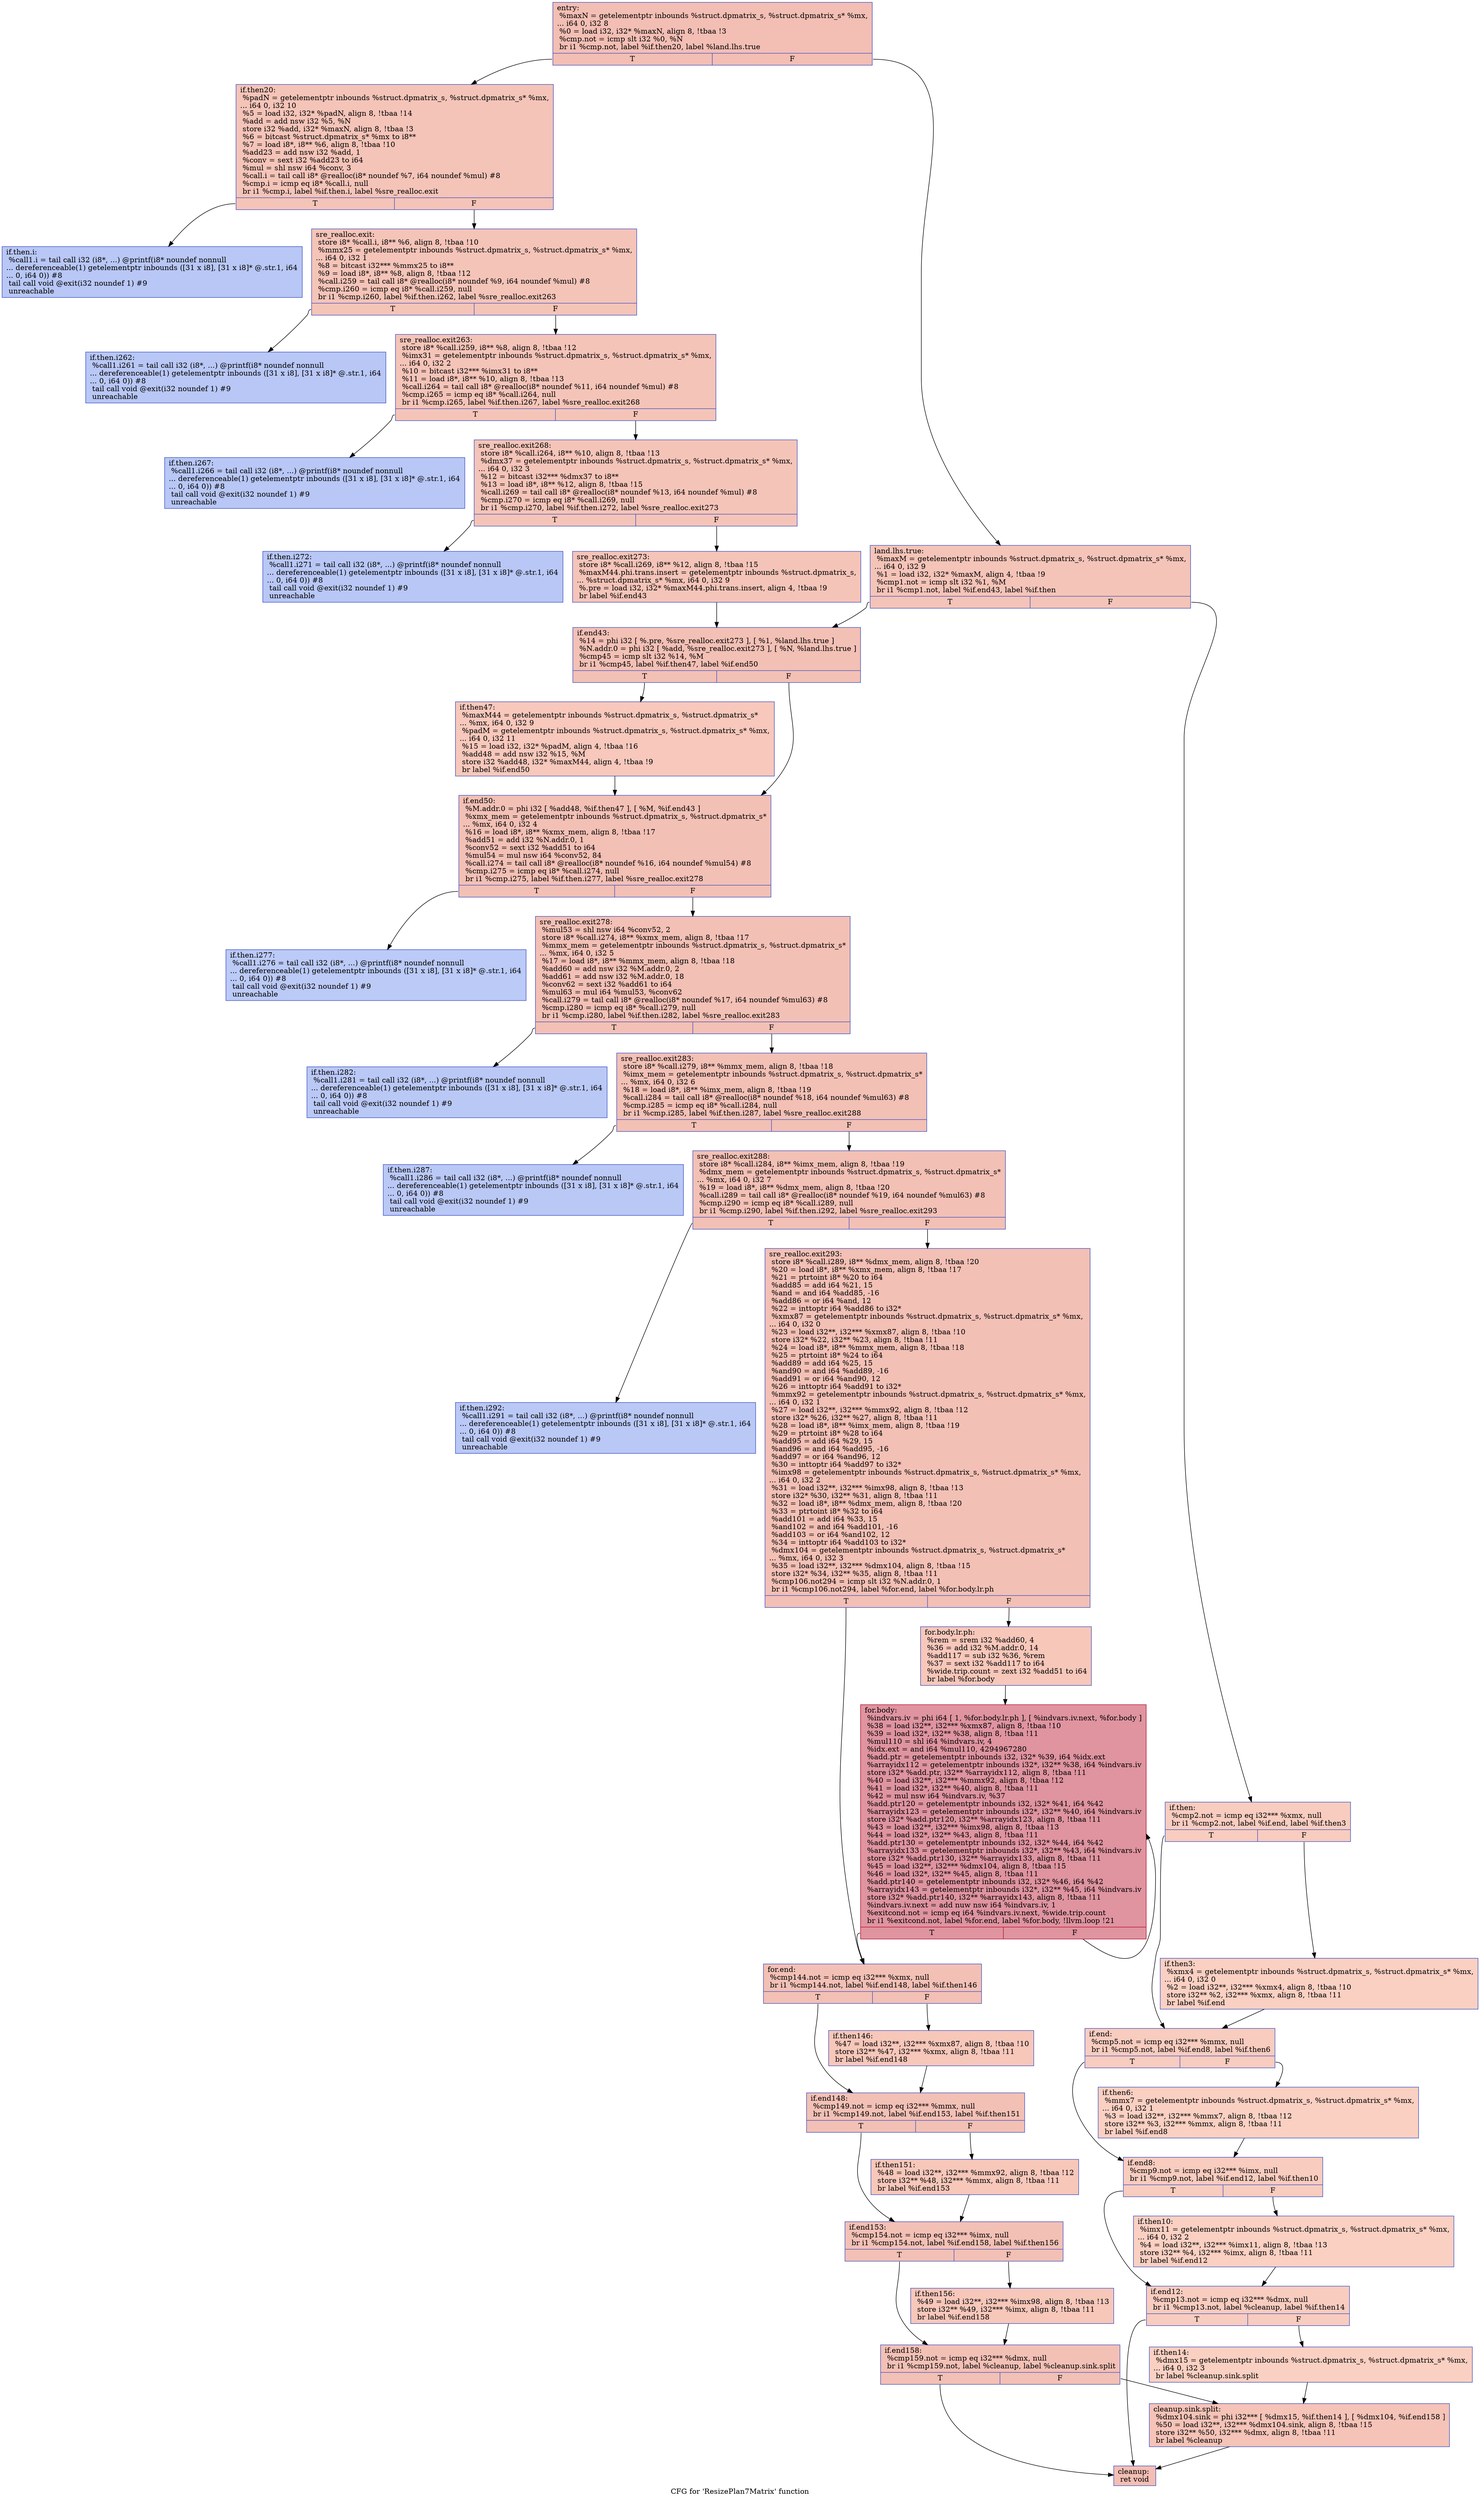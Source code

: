 digraph "CFG for 'ResizePlan7Matrix' function" {
	label="CFG for 'ResizePlan7Matrix' function";

	Node0x5556849f0b80 [shape=record,color="#3d50c3ff", style=filled, fillcolor="#e36c5570",label="{entry:\l  %maxN = getelementptr inbounds %struct.dpmatrix_s, %struct.dpmatrix_s* %mx,\l... i64 0, i32 8\l  %0 = load i32, i32* %maxN, align 8, !tbaa !3\l  %cmp.not = icmp slt i32 %0, %N\l  br i1 %cmp.not, label %if.then20, label %land.lhs.true\l|{<s0>T|<s1>F}}"];
	Node0x5556849f0b80:s0 -> Node0x5556849f3550;
	Node0x5556849f0b80:s1 -> Node0x5556849f3280;
	Node0x5556849f3280 [shape=record,color="#3d50c3ff", style=filled, fillcolor="#e97a5f70",label="{land.lhs.true:                                    \l  %maxM = getelementptr inbounds %struct.dpmatrix_s, %struct.dpmatrix_s* %mx,\l... i64 0, i32 9\l  %1 = load i32, i32* %maxM, align 4, !tbaa !9\l  %cmp1.not = icmp slt i32 %1, %M\l  br i1 %cmp1.not, label %if.end43, label %if.then\l|{<s0>T|<s1>F}}"];
	Node0x5556849f3280:s0 -> Node0x5556849f3820;
	Node0x5556849f3280:s1 -> Node0x5556849f32d0;
	Node0x5556849f32d0 [shape=record,color="#3d50c3ff", style=filled, fillcolor="#f08b6e70",label="{if.then:                                          \l  %cmp2.not = icmp eq i32*** %xmx, null\l  br i1 %cmp2.not, label %if.end, label %if.then3\l|{<s0>T|<s1>F}}"];
	Node0x5556849f32d0:s0 -> Node0x5556849f3370;
	Node0x5556849f32d0:s1 -> Node0x5556849f3320;
	Node0x5556849f3320 [shape=record,color="#3d50c3ff", style=filled, fillcolor="#f3947570",label="{if.then3:                                         \l  %xmx4 = getelementptr inbounds %struct.dpmatrix_s, %struct.dpmatrix_s* %mx,\l... i64 0, i32 0\l  %2 = load i32**, i32*** %xmx4, align 8, !tbaa !10\l  store i32** %2, i32*** %xmx, align 8, !tbaa !11\l  br label %if.end\l}"];
	Node0x5556849f3320 -> Node0x5556849f3370;
	Node0x5556849f3370 [shape=record,color="#3d50c3ff", style=filled, fillcolor="#f08b6e70",label="{if.end:                                           \l  %cmp5.not = icmp eq i32*** %mmx, null\l  br i1 %cmp5.not, label %if.end8, label %if.then6\l|{<s0>T|<s1>F}}"];
	Node0x5556849f3370:s0 -> Node0x5556849f3410;
	Node0x5556849f3370:s1 -> Node0x5556849f33c0;
	Node0x5556849f33c0 [shape=record,color="#3d50c3ff", style=filled, fillcolor="#f3947570",label="{if.then6:                                         \l  %mmx7 = getelementptr inbounds %struct.dpmatrix_s, %struct.dpmatrix_s* %mx,\l... i64 0, i32 1\l  %3 = load i32**, i32*** %mmx7, align 8, !tbaa !12\l  store i32** %3, i32*** %mmx, align 8, !tbaa !11\l  br label %if.end8\l}"];
	Node0x5556849f33c0 -> Node0x5556849f3410;
	Node0x5556849f3410 [shape=record,color="#3d50c3ff", style=filled, fillcolor="#f08b6e70",label="{if.end8:                                          \l  %cmp9.not = icmp eq i32*** %imx, null\l  br i1 %cmp9.not, label %if.end12, label %if.then10\l|{<s0>T|<s1>F}}"];
	Node0x5556849f3410:s0 -> Node0x5556849f34b0;
	Node0x5556849f3410:s1 -> Node0x5556849f3460;
	Node0x5556849f3460 [shape=record,color="#3d50c3ff", style=filled, fillcolor="#f3947570",label="{if.then10:                                        \l  %imx11 = getelementptr inbounds %struct.dpmatrix_s, %struct.dpmatrix_s* %mx,\l... i64 0, i32 2\l  %4 = load i32**, i32*** %imx11, align 8, !tbaa !13\l  store i32** %4, i32*** %imx, align 8, !tbaa !11\l  br label %if.end12\l}"];
	Node0x5556849f3460 -> Node0x5556849f34b0;
	Node0x5556849f34b0 [shape=record,color="#3d50c3ff", style=filled, fillcolor="#f08b6e70",label="{if.end12:                                         \l  %cmp13.not = icmp eq i32*** %dmx, null\l  br i1 %cmp13.not, label %cleanup, label %if.then14\l|{<s0>T|<s1>F}}"];
	Node0x5556849f34b0:s0 -> Node0x5556849f3eb0;
	Node0x5556849f34b0:s1 -> Node0x5556849f3500;
	Node0x5556849f3500 [shape=record,color="#3d50c3ff", style=filled, fillcolor="#f3947570",label="{if.then14:                                        \l  %dmx15 = getelementptr inbounds %struct.dpmatrix_s, %struct.dpmatrix_s* %mx,\l... i64 0, i32 3\l  br label %cleanup.sink.split\l}"];
	Node0x5556849f3500 -> Node0x5556849f3e60;
	Node0x5556849f3550 [shape=record,color="#3d50c3ff", style=filled, fillcolor="#e97a5f70",label="{if.then20:                                        \l  %padN = getelementptr inbounds %struct.dpmatrix_s, %struct.dpmatrix_s* %mx,\l... i64 0, i32 10\l  %5 = load i32, i32* %padN, align 8, !tbaa !14\l  %add = add nsw i32 %5, %N\l  store i32 %add, i32* %maxN, align 8, !tbaa !3\l  %6 = bitcast %struct.dpmatrix_s* %mx to i8**\l  %7 = load i8*, i8** %6, align 8, !tbaa !10\l  %add23 = add nsw i32 %add, 1\l  %conv = sext i32 %add23 to i64\l  %mul = shl nsw i64 %conv, 3\l  %call.i = tail call i8* @realloc(i8* noundef %7, i64 noundef %mul) #8\l  %cmp.i = icmp eq i8* %call.i, null\l  br i1 %cmp.i, label %if.then.i, label %sre_realloc.exit\l|{<s0>T|<s1>F}}"];
	Node0x5556849f3550:s0 -> Node0x5556849f35a0;
	Node0x5556849f3550:s1 -> Node0x5556849f35f0;
	Node0x5556849f35a0 [shape=record,color="#3d50c3ff", style=filled, fillcolor="#5f7fe870",label="{if.then.i:                                        \l  %call1.i = tail call i32 (i8*, ...) @printf(i8* noundef nonnull\l... dereferenceable(1) getelementptr inbounds ([31 x i8], [31 x i8]* @.str.1, i64\l... 0, i64 0)) #8\l  tail call void @exit(i32 noundef 1) #9\l  unreachable\l}"];
	Node0x5556849f35f0 [shape=record,color="#3d50c3ff", style=filled, fillcolor="#e97a5f70",label="{sre_realloc.exit:                                 \l  store i8* %call.i, i8** %6, align 8, !tbaa !10\l  %mmx25 = getelementptr inbounds %struct.dpmatrix_s, %struct.dpmatrix_s* %mx,\l... i64 0, i32 1\l  %8 = bitcast i32*** %mmx25 to i8**\l  %9 = load i8*, i8** %8, align 8, !tbaa !12\l  %call.i259 = tail call i8* @realloc(i8* noundef %9, i64 noundef %mul) #8\l  %cmp.i260 = icmp eq i8* %call.i259, null\l  br i1 %cmp.i260, label %if.then.i262, label %sre_realloc.exit263\l|{<s0>T|<s1>F}}"];
	Node0x5556849f35f0:s0 -> Node0x5556849f3640;
	Node0x5556849f35f0:s1 -> Node0x5556849f3690;
	Node0x5556849f3640 [shape=record,color="#3d50c3ff", style=filled, fillcolor="#5f7fe870",label="{if.then.i262:                                     \l  %call1.i261 = tail call i32 (i8*, ...) @printf(i8* noundef nonnull\l... dereferenceable(1) getelementptr inbounds ([31 x i8], [31 x i8]* @.str.1, i64\l... 0, i64 0)) #8\l  tail call void @exit(i32 noundef 1) #9\l  unreachable\l}"];
	Node0x5556849f3690 [shape=record,color="#3d50c3ff", style=filled, fillcolor="#e97a5f70",label="{sre_realloc.exit263:                              \l  store i8* %call.i259, i8** %8, align 8, !tbaa !12\l  %imx31 = getelementptr inbounds %struct.dpmatrix_s, %struct.dpmatrix_s* %mx,\l... i64 0, i32 2\l  %10 = bitcast i32*** %imx31 to i8**\l  %11 = load i8*, i8** %10, align 8, !tbaa !13\l  %call.i264 = tail call i8* @realloc(i8* noundef %11, i64 noundef %mul) #8\l  %cmp.i265 = icmp eq i8* %call.i264, null\l  br i1 %cmp.i265, label %if.then.i267, label %sre_realloc.exit268\l|{<s0>T|<s1>F}}"];
	Node0x5556849f3690:s0 -> Node0x5556849f36e0;
	Node0x5556849f3690:s1 -> Node0x5556849f3730;
	Node0x5556849f36e0 [shape=record,color="#3d50c3ff", style=filled, fillcolor="#5f7fe870",label="{if.then.i267:                                     \l  %call1.i266 = tail call i32 (i8*, ...) @printf(i8* noundef nonnull\l... dereferenceable(1) getelementptr inbounds ([31 x i8], [31 x i8]* @.str.1, i64\l... 0, i64 0)) #8\l  tail call void @exit(i32 noundef 1) #9\l  unreachable\l}"];
	Node0x5556849f3730 [shape=record,color="#3d50c3ff", style=filled, fillcolor="#e97a5f70",label="{sre_realloc.exit268:                              \l  store i8* %call.i264, i8** %10, align 8, !tbaa !13\l  %dmx37 = getelementptr inbounds %struct.dpmatrix_s, %struct.dpmatrix_s* %mx,\l... i64 0, i32 3\l  %12 = bitcast i32*** %dmx37 to i8**\l  %13 = load i8*, i8** %12, align 8, !tbaa !15\l  %call.i269 = tail call i8* @realloc(i8* noundef %13, i64 noundef %mul) #8\l  %cmp.i270 = icmp eq i8* %call.i269, null\l  br i1 %cmp.i270, label %if.then.i272, label %sre_realloc.exit273\l|{<s0>T|<s1>F}}"];
	Node0x5556849f3730:s0 -> Node0x5556849f3780;
	Node0x5556849f3730:s1 -> Node0x5556849f37d0;
	Node0x5556849f3780 [shape=record,color="#3d50c3ff", style=filled, fillcolor="#5f7fe870",label="{if.then.i272:                                     \l  %call1.i271 = tail call i32 (i8*, ...) @printf(i8* noundef nonnull\l... dereferenceable(1) getelementptr inbounds ([31 x i8], [31 x i8]* @.str.1, i64\l... 0, i64 0)) #8\l  tail call void @exit(i32 noundef 1) #9\l  unreachable\l}"];
	Node0x5556849f37d0 [shape=record,color="#3d50c3ff", style=filled, fillcolor="#e97a5f70",label="{sre_realloc.exit273:                              \l  store i8* %call.i269, i8** %12, align 8, !tbaa !15\l  %maxM44.phi.trans.insert = getelementptr inbounds %struct.dpmatrix_s,\l... %struct.dpmatrix_s* %mx, i64 0, i32 9\l  %.pre = load i32, i32* %maxM44.phi.trans.insert, align 4, !tbaa !9\l  br label %if.end43\l}"];
	Node0x5556849f37d0 -> Node0x5556849f3820;
	Node0x5556849f3820 [shape=record,color="#3d50c3ff", style=filled, fillcolor="#e5705870",label="{if.end43:                                         \l  %14 = phi i32 [ %.pre, %sre_realloc.exit273 ], [ %1, %land.lhs.true ]\l  %N.addr.0 = phi i32 [ %add, %sre_realloc.exit273 ], [ %N, %land.lhs.true ]\l  %cmp45 = icmp slt i32 %14, %M\l  br i1 %cmp45, label %if.then47, label %if.end50\l|{<s0>T|<s1>F}}"];
	Node0x5556849f3820:s0 -> Node0x5556849f3870;
	Node0x5556849f3820:s1 -> Node0x5556849f38c0;
	Node0x5556849f3870 [shape=record,color="#3d50c3ff", style=filled, fillcolor="#ed836670",label="{if.then47:                                        \l  %maxM44 = getelementptr inbounds %struct.dpmatrix_s, %struct.dpmatrix_s*\l... %mx, i64 0, i32 9\l  %padM = getelementptr inbounds %struct.dpmatrix_s, %struct.dpmatrix_s* %mx,\l... i64 0, i32 11\l  %15 = load i32, i32* %padM, align 4, !tbaa !16\l  %add48 = add nsw i32 %15, %M\l  store i32 %add48, i32* %maxM44, align 4, !tbaa !9\l  br label %if.end50\l}"];
	Node0x5556849f3870 -> Node0x5556849f38c0;
	Node0x5556849f38c0 [shape=record,color="#3d50c3ff", style=filled, fillcolor="#e5705870",label="{if.end50:                                         \l  %M.addr.0 = phi i32 [ %add48, %if.then47 ], [ %M, %if.end43 ]\l  %xmx_mem = getelementptr inbounds %struct.dpmatrix_s, %struct.dpmatrix_s*\l... %mx, i64 0, i32 4\l  %16 = load i8*, i8** %xmx_mem, align 8, !tbaa !17\l  %add51 = add i32 %N.addr.0, 1\l  %conv52 = sext i32 %add51 to i64\l  %mul54 = mul nsw i64 %conv52, 84\l  %call.i274 = tail call i8* @realloc(i8* noundef %16, i64 noundef %mul54) #8\l  %cmp.i275 = icmp eq i8* %call.i274, null\l  br i1 %cmp.i275, label %if.then.i277, label %sre_realloc.exit278\l|{<s0>T|<s1>F}}"];
	Node0x5556849f38c0:s0 -> Node0x5556849f3910;
	Node0x5556849f38c0:s1 -> Node0x5556849f3960;
	Node0x5556849f3910 [shape=record,color="#3d50c3ff", style=filled, fillcolor="#6687ed70",label="{if.then.i277:                                     \l  %call1.i276 = tail call i32 (i8*, ...) @printf(i8* noundef nonnull\l... dereferenceable(1) getelementptr inbounds ([31 x i8], [31 x i8]* @.str.1, i64\l... 0, i64 0)) #8\l  tail call void @exit(i32 noundef 1) #9\l  unreachable\l}"];
	Node0x5556849f3960 [shape=record,color="#3d50c3ff", style=filled, fillcolor="#e5705870",label="{sre_realloc.exit278:                              \l  %mul53 = shl nsw i64 %conv52, 2\l  store i8* %call.i274, i8** %xmx_mem, align 8, !tbaa !17\l  %mmx_mem = getelementptr inbounds %struct.dpmatrix_s, %struct.dpmatrix_s*\l... %mx, i64 0, i32 5\l  %17 = load i8*, i8** %mmx_mem, align 8, !tbaa !18\l  %add60 = add nsw i32 %M.addr.0, 2\l  %add61 = add nsw i32 %M.addr.0, 18\l  %conv62 = sext i32 %add61 to i64\l  %mul63 = mul i64 %mul53, %conv62\l  %call.i279 = tail call i8* @realloc(i8* noundef %17, i64 noundef %mul63) #8\l  %cmp.i280 = icmp eq i8* %call.i279, null\l  br i1 %cmp.i280, label %if.then.i282, label %sre_realloc.exit283\l|{<s0>T|<s1>F}}"];
	Node0x5556849f3960:s0 -> Node0x5556849f39b0;
	Node0x5556849f3960:s1 -> Node0x5556849f3a00;
	Node0x5556849f39b0 [shape=record,color="#3d50c3ff", style=filled, fillcolor="#6282ea70",label="{if.then.i282:                                     \l  %call1.i281 = tail call i32 (i8*, ...) @printf(i8* noundef nonnull\l... dereferenceable(1) getelementptr inbounds ([31 x i8], [31 x i8]* @.str.1, i64\l... 0, i64 0)) #8\l  tail call void @exit(i32 noundef 1) #9\l  unreachable\l}"];
	Node0x5556849f3a00 [shape=record,color="#3d50c3ff", style=filled, fillcolor="#e5705870",label="{sre_realloc.exit283:                              \l  store i8* %call.i279, i8** %mmx_mem, align 8, !tbaa !18\l  %imx_mem = getelementptr inbounds %struct.dpmatrix_s, %struct.dpmatrix_s*\l... %mx, i64 0, i32 6\l  %18 = load i8*, i8** %imx_mem, align 8, !tbaa !19\l  %call.i284 = tail call i8* @realloc(i8* noundef %18, i64 noundef %mul63) #8\l  %cmp.i285 = icmp eq i8* %call.i284, null\l  br i1 %cmp.i285, label %if.then.i287, label %sre_realloc.exit288\l|{<s0>T|<s1>F}}"];
	Node0x5556849f3a00:s0 -> Node0x5556849f3a50;
	Node0x5556849f3a00:s1 -> Node0x5556849f3aa0;
	Node0x5556849f3a50 [shape=record,color="#3d50c3ff", style=filled, fillcolor="#6282ea70",label="{if.then.i287:                                     \l  %call1.i286 = tail call i32 (i8*, ...) @printf(i8* noundef nonnull\l... dereferenceable(1) getelementptr inbounds ([31 x i8], [31 x i8]* @.str.1, i64\l... 0, i64 0)) #8\l  tail call void @exit(i32 noundef 1) #9\l  unreachable\l}"];
	Node0x5556849f3aa0 [shape=record,color="#3d50c3ff", style=filled, fillcolor="#e5705870",label="{sre_realloc.exit288:                              \l  store i8* %call.i284, i8** %imx_mem, align 8, !tbaa !19\l  %dmx_mem = getelementptr inbounds %struct.dpmatrix_s, %struct.dpmatrix_s*\l... %mx, i64 0, i32 7\l  %19 = load i8*, i8** %dmx_mem, align 8, !tbaa !20\l  %call.i289 = tail call i8* @realloc(i8* noundef %19, i64 noundef %mul63) #8\l  %cmp.i290 = icmp eq i8* %call.i289, null\l  br i1 %cmp.i290, label %if.then.i292, label %sre_realloc.exit293\l|{<s0>T|<s1>F}}"];
	Node0x5556849f3aa0:s0 -> Node0x5556849f3af0;
	Node0x5556849f3aa0:s1 -> Node0x5556849f3b40;
	Node0x5556849f3af0 [shape=record,color="#3d50c3ff", style=filled, fillcolor="#6282ea70",label="{if.then.i292:                                     \l  %call1.i291 = tail call i32 (i8*, ...) @printf(i8* noundef nonnull\l... dereferenceable(1) getelementptr inbounds ([31 x i8], [31 x i8]* @.str.1, i64\l... 0, i64 0)) #8\l  tail call void @exit(i32 noundef 1) #9\l  unreachable\l}"];
	Node0x5556849f3b40 [shape=record,color="#3d50c3ff", style=filled, fillcolor="#e5705870",label="{sre_realloc.exit293:                              \l  store i8* %call.i289, i8** %dmx_mem, align 8, !tbaa !20\l  %20 = load i8*, i8** %xmx_mem, align 8, !tbaa !17\l  %21 = ptrtoint i8* %20 to i64\l  %add85 = add i64 %21, 15\l  %and = and i64 %add85, -16\l  %add86 = or i64 %and, 12\l  %22 = inttoptr i64 %add86 to i32*\l  %xmx87 = getelementptr inbounds %struct.dpmatrix_s, %struct.dpmatrix_s* %mx,\l... i64 0, i32 0\l  %23 = load i32**, i32*** %xmx87, align 8, !tbaa !10\l  store i32* %22, i32** %23, align 8, !tbaa !11\l  %24 = load i8*, i8** %mmx_mem, align 8, !tbaa !18\l  %25 = ptrtoint i8* %24 to i64\l  %add89 = add i64 %25, 15\l  %and90 = and i64 %add89, -16\l  %add91 = or i64 %and90, 12\l  %26 = inttoptr i64 %add91 to i32*\l  %mmx92 = getelementptr inbounds %struct.dpmatrix_s, %struct.dpmatrix_s* %mx,\l... i64 0, i32 1\l  %27 = load i32**, i32*** %mmx92, align 8, !tbaa !12\l  store i32* %26, i32** %27, align 8, !tbaa !11\l  %28 = load i8*, i8** %imx_mem, align 8, !tbaa !19\l  %29 = ptrtoint i8* %28 to i64\l  %add95 = add i64 %29, 15\l  %and96 = and i64 %add95, -16\l  %add97 = or i64 %and96, 12\l  %30 = inttoptr i64 %add97 to i32*\l  %imx98 = getelementptr inbounds %struct.dpmatrix_s, %struct.dpmatrix_s* %mx,\l... i64 0, i32 2\l  %31 = load i32**, i32*** %imx98, align 8, !tbaa !13\l  store i32* %30, i32** %31, align 8, !tbaa !11\l  %32 = load i8*, i8** %dmx_mem, align 8, !tbaa !20\l  %33 = ptrtoint i8* %32 to i64\l  %add101 = add i64 %33, 15\l  %and102 = and i64 %add101, -16\l  %add103 = or i64 %and102, 12\l  %34 = inttoptr i64 %add103 to i32*\l  %dmx104 = getelementptr inbounds %struct.dpmatrix_s, %struct.dpmatrix_s*\l... %mx, i64 0, i32 3\l  %35 = load i32**, i32*** %dmx104, align 8, !tbaa !15\l  store i32* %34, i32** %35, align 8, !tbaa !11\l  %cmp106.not294 = icmp slt i32 %N.addr.0, 1\l  br i1 %cmp106.not294, label %for.end, label %for.body.lr.ph\l|{<s0>T|<s1>F}}"];
	Node0x5556849f3b40:s0 -> Node0x5556849f3c30;
	Node0x5556849f3b40:s1 -> Node0x5556849f3b90;
	Node0x5556849f3b90 [shape=record,color="#3d50c3ff", style=filled, fillcolor="#ec7f6370",label="{for.body.lr.ph:                                   \l  %rem = srem i32 %add60, 4\l  %36 = add i32 %M.addr.0, 14\l  %add117 = sub i32 %36, %rem\l  %37 = sext i32 %add117 to i64\l  %wide.trip.count = zext i32 %add51 to i64\l  br label %for.body\l}"];
	Node0x5556849f3b90 -> Node0x5556849f3be0;
	Node0x5556849f3be0 [shape=record,color="#b70d28ff", style=filled, fillcolor="#b70d2870",label="{for.body:                                         \l  %indvars.iv = phi i64 [ 1, %for.body.lr.ph ], [ %indvars.iv.next, %for.body ]\l  %38 = load i32**, i32*** %xmx87, align 8, !tbaa !10\l  %39 = load i32*, i32** %38, align 8, !tbaa !11\l  %mul110 = shl i64 %indvars.iv, 4\l  %idx.ext = and i64 %mul110, 4294967280\l  %add.ptr = getelementptr inbounds i32, i32* %39, i64 %idx.ext\l  %arrayidx112 = getelementptr inbounds i32*, i32** %38, i64 %indvars.iv\l  store i32* %add.ptr, i32** %arrayidx112, align 8, !tbaa !11\l  %40 = load i32**, i32*** %mmx92, align 8, !tbaa !12\l  %41 = load i32*, i32** %40, align 8, !tbaa !11\l  %42 = mul nsw i64 %indvars.iv, %37\l  %add.ptr120 = getelementptr inbounds i32, i32* %41, i64 %42\l  %arrayidx123 = getelementptr inbounds i32*, i32** %40, i64 %indvars.iv\l  store i32* %add.ptr120, i32** %arrayidx123, align 8, !tbaa !11\l  %43 = load i32**, i32*** %imx98, align 8, !tbaa !13\l  %44 = load i32*, i32** %43, align 8, !tbaa !11\l  %add.ptr130 = getelementptr inbounds i32, i32* %44, i64 %42\l  %arrayidx133 = getelementptr inbounds i32*, i32** %43, i64 %indvars.iv\l  store i32* %add.ptr130, i32** %arrayidx133, align 8, !tbaa !11\l  %45 = load i32**, i32*** %dmx104, align 8, !tbaa !15\l  %46 = load i32*, i32** %45, align 8, !tbaa !11\l  %add.ptr140 = getelementptr inbounds i32, i32* %46, i64 %42\l  %arrayidx143 = getelementptr inbounds i32*, i32** %45, i64 %indvars.iv\l  store i32* %add.ptr140, i32** %arrayidx143, align 8, !tbaa !11\l  %indvars.iv.next = add nuw nsw i64 %indvars.iv, 1\l  %exitcond.not = icmp eq i64 %indvars.iv.next, %wide.trip.count\l  br i1 %exitcond.not, label %for.end, label %for.body, !llvm.loop !21\l|{<s0>T|<s1>F}}"];
	Node0x5556849f3be0:s0 -> Node0x5556849f3c30;
	Node0x5556849f3be0:s1 -> Node0x5556849f3be0;
	Node0x5556849f3c30 [shape=record,color="#3d50c3ff", style=filled, fillcolor="#e5705870",label="{for.end:                                          \l  %cmp144.not = icmp eq i32*** %xmx, null\l  br i1 %cmp144.not, label %if.end148, label %if.then146\l|{<s0>T|<s1>F}}"];
	Node0x5556849f3c30:s0 -> Node0x5556849f3cd0;
	Node0x5556849f3c30:s1 -> Node0x5556849f3c80;
	Node0x5556849f3c80 [shape=record,color="#3d50c3ff", style=filled, fillcolor="#ec7f6370",label="{if.then146:                                       \l  %47 = load i32**, i32*** %xmx87, align 8, !tbaa !10\l  store i32** %47, i32*** %xmx, align 8, !tbaa !11\l  br label %if.end148\l}"];
	Node0x5556849f3c80 -> Node0x5556849f3cd0;
	Node0x5556849f3cd0 [shape=record,color="#3d50c3ff", style=filled, fillcolor="#e5705870",label="{if.end148:                                        \l  %cmp149.not = icmp eq i32*** %mmx, null\l  br i1 %cmp149.not, label %if.end153, label %if.then151\l|{<s0>T|<s1>F}}"];
	Node0x5556849f3cd0:s0 -> Node0x5556849f3d70;
	Node0x5556849f3cd0:s1 -> Node0x5556849f3d20;
	Node0x5556849f3d20 [shape=record,color="#3d50c3ff", style=filled, fillcolor="#ec7f6370",label="{if.then151:                                       \l  %48 = load i32**, i32*** %mmx92, align 8, !tbaa !12\l  store i32** %48, i32*** %mmx, align 8, !tbaa !11\l  br label %if.end153\l}"];
	Node0x5556849f3d20 -> Node0x5556849f3d70;
	Node0x5556849f3d70 [shape=record,color="#3d50c3ff", style=filled, fillcolor="#e5705870",label="{if.end153:                                        \l  %cmp154.not = icmp eq i32*** %imx, null\l  br i1 %cmp154.not, label %if.end158, label %if.then156\l|{<s0>T|<s1>F}}"];
	Node0x5556849f3d70:s0 -> Node0x5556849f3e10;
	Node0x5556849f3d70:s1 -> Node0x5556849f3dc0;
	Node0x5556849f3dc0 [shape=record,color="#3d50c3ff", style=filled, fillcolor="#ec7f6370",label="{if.then156:                                       \l  %49 = load i32**, i32*** %imx98, align 8, !tbaa !13\l  store i32** %49, i32*** %imx, align 8, !tbaa !11\l  br label %if.end158\l}"];
	Node0x5556849f3dc0 -> Node0x5556849f3e10;
	Node0x5556849f3e10 [shape=record,color="#3d50c3ff", style=filled, fillcolor="#e5705870",label="{if.end158:                                        \l  %cmp159.not = icmp eq i32*** %dmx, null\l  br i1 %cmp159.not, label %cleanup, label %cleanup.sink.split\l|{<s0>T|<s1>F}}"];
	Node0x5556849f3e10:s0 -> Node0x5556849f3eb0;
	Node0x5556849f3e10:s1 -> Node0x5556849f3e60;
	Node0x5556849f3e60 [shape=record,color="#3d50c3ff", style=filled, fillcolor="#e8765c70",label="{cleanup.sink.split:                               \l  %dmx104.sink = phi i32*** [ %dmx15, %if.then14 ], [ %dmx104, %if.end158 ]\l  %50 = load i32**, i32*** %dmx104.sink, align 8, !tbaa !15\l  store i32** %50, i32*** %dmx, align 8, !tbaa !11\l  br label %cleanup\l}"];
	Node0x5556849f3e60 -> Node0x5556849f3eb0;
	Node0x5556849f3eb0 [shape=record,color="#3d50c3ff", style=filled, fillcolor="#e36c5570",label="{cleanup:                                          \l  ret void\l}"];
}
